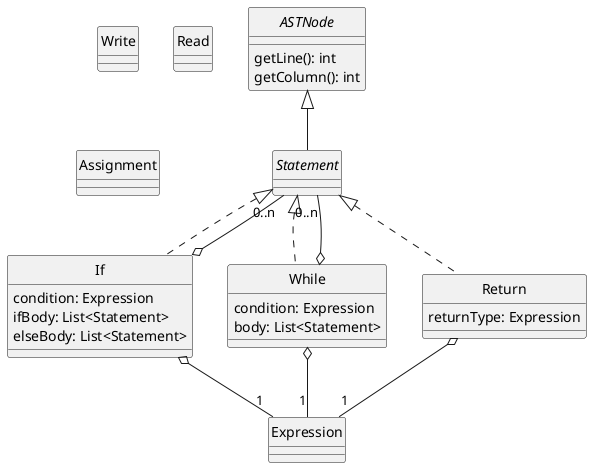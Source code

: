 @startuml Statements
skinparam style strictuml
skinparam monochrome true


interface ASTNode {
    getLine(): int
    getColumn(): int
}

interface Statement

class If {
    condition: Expression
    ifBody: List<Statement>
    elseBody: List<Statement>
}

class While {
    condition: Expression
    body: List<Statement>
}

class Return {
    returnType: Expression
}

class Write
class Read
class Assignment

ASTNode <|-- Statement
Statement <|.. If
Statement <|.. While
Statement <|.. Return

If o-- "1" Expression
While o-- "1" Expression
Return o-- "1" Expression

If o-- "0..n" Statement
While o-- "0..n" Statement


@enduml
